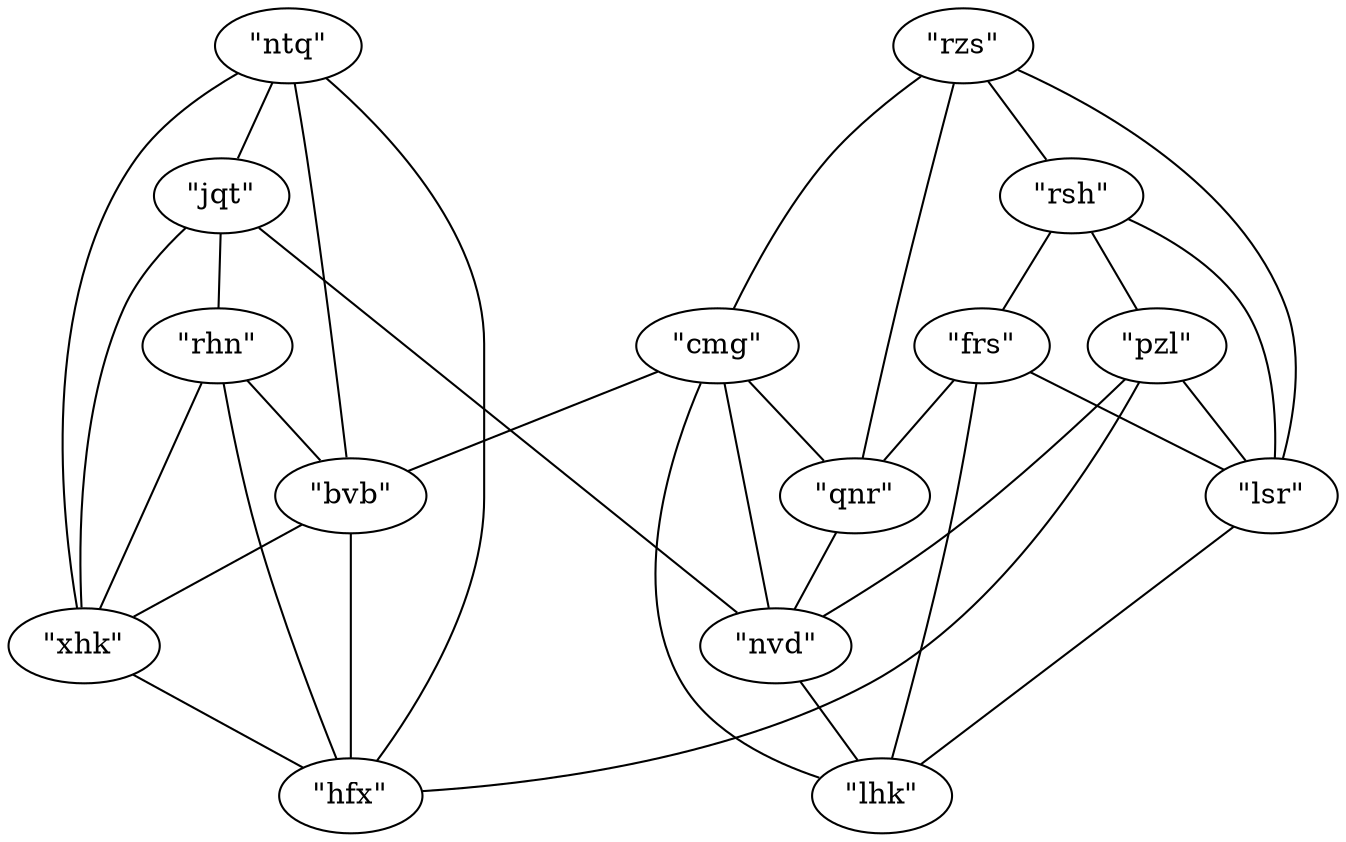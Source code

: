 graph {
    0 [ label = "\"jqt\"" ]
    1 [ label = "\"rhn\"" ]
    2 [ label = "\"xhk\"" ]
    3 [ label = "\"nvd\"" ]
    4 [ label = "\"rsh\"" ]
    5 [ label = "\"frs\"" ]
    6 [ label = "\"pzl\"" ]
    7 [ label = "\"lsr\"" ]
    8 [ label = "\"hfx\"" ]
    9 [ label = "\"cmg\"" ]
    10 [ label = "\"qnr\"" ]
    11 [ label = "\"lhk\"" ]
    12 [ label = "\"bvb\"" ]
    13 [ label = "\"ntq\"" ]
    14 [ label = "\"rzs\"" ]
    0 -- 1 [ ]
    0 -- 2 [ ]
    0 -- 3 [ ]
    4 -- 5 [ ]
    4 -- 6 [ ]
    4 -- 7 [ ]
    2 -- 8 [ ]
    9 -- 10 [ ]
    9 -- 3 [ ]
    9 -- 11 [ ]
    9 -- 12 [ ]
    1 -- 2 [ ]
    1 -- 12 [ ]
    1 -- 8 [ ]
    12 -- 2 [ ]
    12 -- 8 [ ]
    6 -- 7 [ ]
    6 -- 8 [ ]
    6 -- 3 [ ]
    10 -- 3 [ ]
    13 -- 0 [ ]
    13 -- 8 [ ]
    13 -- 12 [ ]
    13 -- 2 [ ]
    3 -- 11 [ ]
    7 -- 11 [ ]
    14 -- 10 [ ]
    14 -- 9 [ ]
    14 -- 7 [ ]
    14 -- 4 [ ]
    5 -- 10 [ ]
    5 -- 11 [ ]
    5 -- 7 [ ]
}